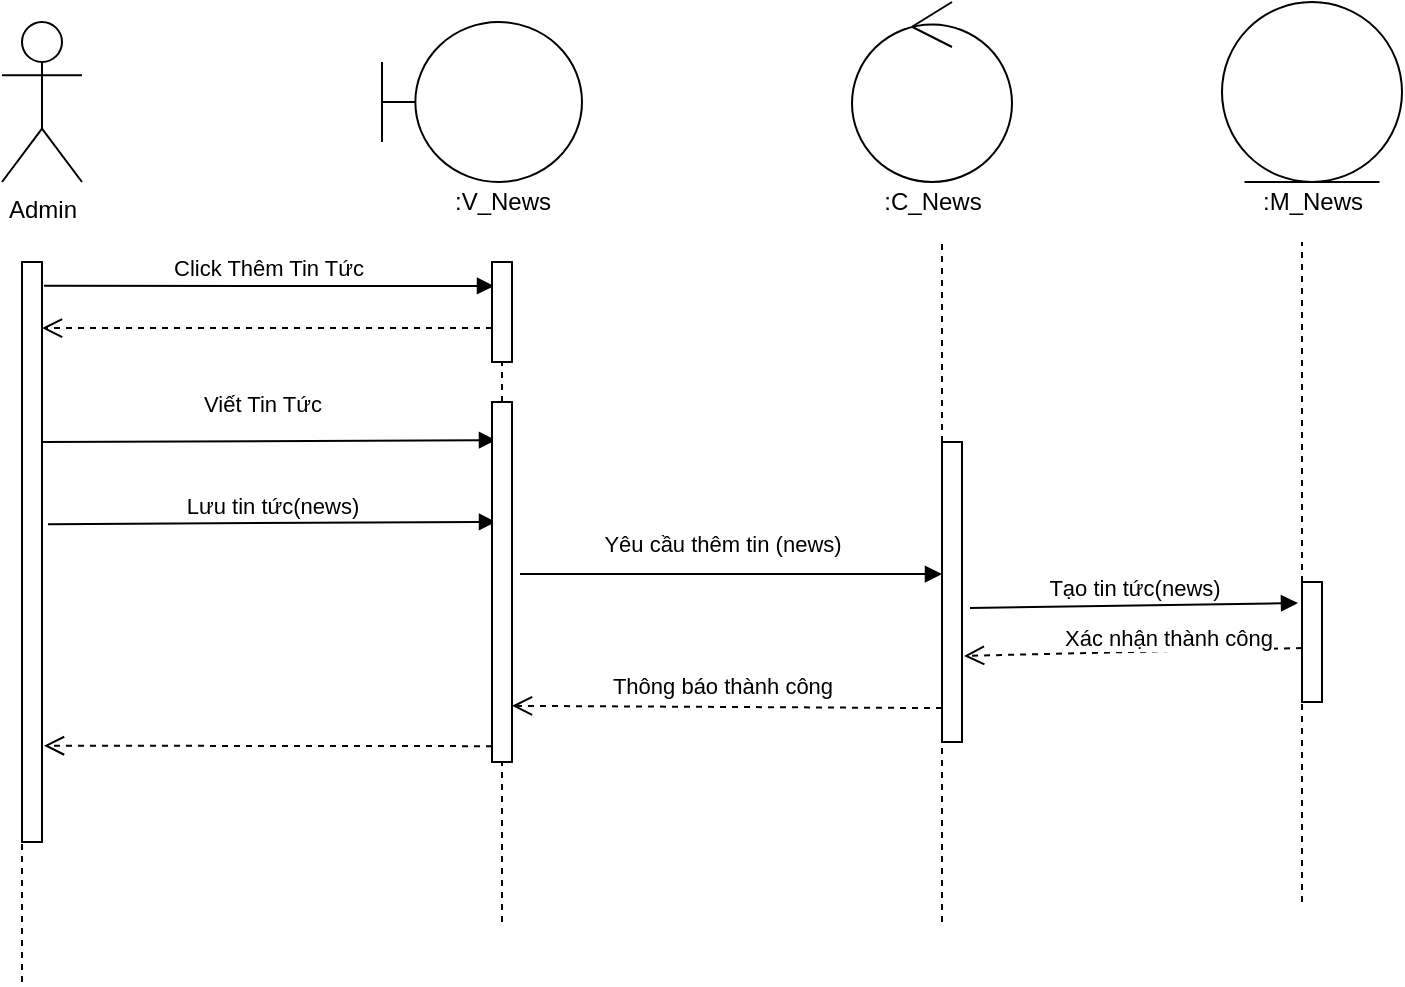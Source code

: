 <mxfile version="14.0.0" type="device"><diagram id="GMWnYlgjIEC_lPVoAoe4" name="Page-1"><mxGraphModel dx="1438" dy="1823" grid="1" gridSize="10" guides="1" tooltips="1" connect="1" arrows="1" fold="1" page="1" pageScale="1" pageWidth="827" pageHeight="1169" math="0" shadow="0"><root><mxCell id="0"/><mxCell id="1" parent="0"/><mxCell id="SrzWHEiJfFnHLyrkSpdm-1" value="Click Thêm Tin Tức" style="html=1;verticalAlign=bottom;endArrow=block;exitX=1.1;exitY=0.041;exitDx=0;exitDy=0;exitPerimeter=0;entryX=0.1;entryY=0.24;entryDx=0;entryDy=0;entryPerimeter=0;" parent="1" source="SrzWHEiJfFnHLyrkSpdm-15" target="SrzWHEiJfFnHLyrkSpdm-13" edge="1"><mxGeometry width="80" relative="1" as="geometry"><mxPoint x="97" y="123.93" as="sourcePoint"/><mxPoint x="289.5" y="123.93" as="targetPoint"/></mxGeometry></mxCell><mxCell id="SrzWHEiJfFnHLyrkSpdm-2" value="" style="html=1;verticalAlign=bottom;endArrow=open;dashed=1;endSize=8;entryX=1;entryY=0.114;entryDx=0;entryDy=0;entryPerimeter=0;exitX=0;exitY=0.66;exitDx=0;exitDy=0;exitPerimeter=0;" parent="1" source="SrzWHEiJfFnHLyrkSpdm-13" target="SrzWHEiJfFnHLyrkSpdm-15" edge="1"><mxGeometry relative="1" as="geometry"><mxPoint x="289.5" y="145.1" as="sourcePoint"/><mxPoint x="95" y="145.1" as="targetPoint"/></mxGeometry></mxCell><mxCell id="SrzWHEiJfFnHLyrkSpdm-3" value="Viết Tin Tức" style="html=1;verticalAlign=bottom;endArrow=block;exitX=1;exitY=0.345;exitDx=0;exitDy=0;exitPerimeter=0;entryX=0.2;entryY=0.106;entryDx=0;entryDy=0;entryPerimeter=0;" parent="1" target="SrzWHEiJfFnHLyrkSpdm-16" edge="1"><mxGeometry x="-0.03" y="10" width="80" relative="1" as="geometry"><mxPoint x="90" y="210.05" as="sourcePoint"/><mxPoint x="285" y="210" as="targetPoint"/><mxPoint as="offset"/></mxGeometry></mxCell><mxCell id="SrzWHEiJfFnHLyrkSpdm-4" value="Lưu tin tức(news)" style="html=1;verticalAlign=bottom;endArrow=block;exitX=1.3;exitY=0.452;exitDx=0;exitDy=0;exitPerimeter=0;entryX=0.2;entryY=0.333;entryDx=0;entryDy=0;entryPerimeter=0;" parent="1" source="SrzWHEiJfFnHLyrkSpdm-15" target="SrzWHEiJfFnHLyrkSpdm-16" edge="1"><mxGeometry width="80" relative="1" as="geometry"><mxPoint x="95" y="250.95" as="sourcePoint"/><mxPoint x="289.5" y="250.95" as="targetPoint"/></mxGeometry></mxCell><mxCell id="SrzWHEiJfFnHLyrkSpdm-5" value="Yêu cầu thêm tin (news)" style="html=1;verticalAlign=bottom;endArrow=block;exitX=1.4;exitY=0.478;exitDx=0;exitDy=0;exitPerimeter=0;" parent="1" source="SrzWHEiJfFnHLyrkSpdm-16" target="SrzWHEiJfFnHLyrkSpdm-20" edge="1"><mxGeometry x="-0.043" y="6" width="80" relative="1" as="geometry"><mxPoint x="370" y="280" as="sourcePoint"/><mxPoint x="520" y="280" as="targetPoint"/><mxPoint as="offset"/></mxGeometry></mxCell><mxCell id="SrzWHEiJfFnHLyrkSpdm-6" value="Thông báo thành công" style="html=1;verticalAlign=bottom;endArrow=open;dashed=1;endSize=8;exitX=0;exitY=0.887;exitDx=0;exitDy=0;exitPerimeter=0;entryX=1;entryY=0.844;entryDx=0;entryDy=0;entryPerimeter=0;" parent="1" source="SrzWHEiJfFnHLyrkSpdm-20" target="SrzWHEiJfFnHLyrkSpdm-16" edge="1"><mxGeometry x="0.023" y="-1" relative="1" as="geometry"><mxPoint x="528" y="331.04" as="sourcePoint"/><mxPoint x="360" y="331" as="targetPoint"/><mxPoint as="offset"/></mxGeometry></mxCell><mxCell id="SrzWHEiJfFnHLyrkSpdm-7" value=":V_News" style="text;html=1;align=center;verticalAlign=middle;resizable=0;points=[];autosize=1;" parent="1" vertex="1"><mxGeometry x="290" y="80" width="60" height="20" as="geometry"/></mxCell><mxCell id="SrzWHEiJfFnHLyrkSpdm-8" value=":C_News" style="text;html=1;align=center;verticalAlign=middle;resizable=0;points=[];autosize=1;" parent="1" vertex="1"><mxGeometry x="505" y="80" width="60" height="20" as="geometry"/></mxCell><mxCell id="SrzWHEiJfFnHLyrkSpdm-9" value="Admin" style="shape=umlActor;verticalLabelPosition=bottom;verticalAlign=top;html=1;outlineConnect=0;" parent="1" vertex="1"><mxGeometry x="70" width="40" height="80" as="geometry"/></mxCell><mxCell id="SrzWHEiJfFnHLyrkSpdm-10" value="" style="endArrow=none;dashed=1;html=1;" parent="1" edge="1"><mxGeometry width="50" height="50" relative="1" as="geometry"><mxPoint x="80" y="480" as="sourcePoint"/><mxPoint x="80" y="120" as="targetPoint"/></mxGeometry></mxCell><mxCell id="SrzWHEiJfFnHLyrkSpdm-11" value="" style="shape=umlBoundary;whiteSpace=wrap;html=1;" parent="1" vertex="1"><mxGeometry x="260" width="100" height="80" as="geometry"/></mxCell><mxCell id="SrzWHEiJfFnHLyrkSpdm-12" value="" style="endArrow=none;dashed=1;html=1;" parent="1" source="SrzWHEiJfFnHLyrkSpdm-13" edge="1"><mxGeometry width="50" height="50" relative="1" as="geometry"><mxPoint x="319.5" y="380" as="sourcePoint"/><mxPoint x="319.5" y="120" as="targetPoint"/></mxGeometry></mxCell><mxCell id="SrzWHEiJfFnHLyrkSpdm-13" value="" style="html=1;points=[];perimeter=orthogonalPerimeter;" parent="1" vertex="1"><mxGeometry x="315" y="120" width="10" height="50" as="geometry"/></mxCell><mxCell id="SrzWHEiJfFnHLyrkSpdm-14" value="" style="endArrow=none;dashed=1;html=1;" parent="1" source="SrzWHEiJfFnHLyrkSpdm-16" target="SrzWHEiJfFnHLyrkSpdm-13" edge="1"><mxGeometry width="50" height="50" relative="1" as="geometry"><mxPoint x="319.5" y="380" as="sourcePoint"/><mxPoint x="319.5" y="120" as="targetPoint"/></mxGeometry></mxCell><mxCell id="SrzWHEiJfFnHLyrkSpdm-15" value="" style="html=1;points=[];perimeter=orthogonalPerimeter;" parent="1" vertex="1"><mxGeometry x="80" y="120" width="10" height="290" as="geometry"/></mxCell><mxCell id="SrzWHEiJfFnHLyrkSpdm-16" value="" style="html=1;points=[];perimeter=orthogonalPerimeter;" parent="1" vertex="1"><mxGeometry x="315" y="190" width="10" height="180" as="geometry"/></mxCell><mxCell id="SrzWHEiJfFnHLyrkSpdm-17" value="" style="endArrow=none;dashed=1;html=1;" parent="1" target="SrzWHEiJfFnHLyrkSpdm-16" edge="1"><mxGeometry width="50" height="50" relative="1" as="geometry"><mxPoint x="320" y="450" as="sourcePoint"/><mxPoint x="319.5" y="170" as="targetPoint"/></mxGeometry></mxCell><mxCell id="SrzWHEiJfFnHLyrkSpdm-18" value="" style="ellipse;shape=umlControl;whiteSpace=wrap;html=1;" parent="1" vertex="1"><mxGeometry x="495" y="-10" width="80" height="90" as="geometry"/></mxCell><mxCell id="SrzWHEiJfFnHLyrkSpdm-19" value="" style="endArrow=none;dashed=1;html=1;" parent="1" edge="1"><mxGeometry width="50" height="50" relative="1" as="geometry"><mxPoint x="540" y="450" as="sourcePoint"/><mxPoint x="540" y="110" as="targetPoint"/></mxGeometry></mxCell><mxCell id="SrzWHEiJfFnHLyrkSpdm-20" value="" style="html=1;points=[];perimeter=orthogonalPerimeter;" parent="1" vertex="1"><mxGeometry x="540" y="210" width="10" height="150" as="geometry"/></mxCell><mxCell id="SrzWHEiJfFnHLyrkSpdm-21" value="" style="html=1;verticalAlign=bottom;endArrow=open;dashed=1;endSize=8;exitX=0;exitY=0.956;exitDx=0;exitDy=0;exitPerimeter=0;entryX=1.1;entryY=0.834;entryDx=0;entryDy=0;entryPerimeter=0;" parent="1" source="SrzWHEiJfFnHLyrkSpdm-16" target="SrzWHEiJfFnHLyrkSpdm-15" edge="1"><mxGeometry relative="1" as="geometry"><mxPoint x="220" y="360" as="sourcePoint"/><mxPoint x="85" y="350" as="targetPoint"/></mxGeometry></mxCell><mxCell id="SrzWHEiJfFnHLyrkSpdm-22" value="" style="ellipse;shape=umlEntity;whiteSpace=wrap;html=1;" parent="1" vertex="1"><mxGeometry x="680" y="-10" width="90" height="90" as="geometry"/></mxCell><mxCell id="SrzWHEiJfFnHLyrkSpdm-23" value=":M_News" style="text;html=1;align=center;verticalAlign=middle;resizable=0;points=[];autosize=1;" parent="1" vertex="1"><mxGeometry x="695" y="80" width="60" height="20" as="geometry"/></mxCell><mxCell id="SrzWHEiJfFnHLyrkSpdm-24" value="" style="endArrow=none;dashed=1;html=1;" parent="1" source="SrzWHEiJfFnHLyrkSpdm-26" edge="1"><mxGeometry width="50" height="50" relative="1" as="geometry"><mxPoint x="720" y="440" as="sourcePoint"/><mxPoint x="720" y="110" as="targetPoint"/></mxGeometry></mxCell><mxCell id="SrzWHEiJfFnHLyrkSpdm-25" value="Tạo tin tức(news)" style="html=1;verticalAlign=bottom;endArrow=block;exitX=1.4;exitY=0.553;exitDx=0;exitDy=0;exitPerimeter=0;entryX=-0.2;entryY=0.175;entryDx=0;entryDy=0;entryPerimeter=0;" parent="1" source="SrzWHEiJfFnHLyrkSpdm-20" target="SrzWHEiJfFnHLyrkSpdm-26" edge="1"><mxGeometry width="80" relative="1" as="geometry"><mxPoint x="370" y="250" as="sourcePoint"/><mxPoint x="720" y="285" as="targetPoint"/></mxGeometry></mxCell><mxCell id="SrzWHEiJfFnHLyrkSpdm-26" value="" style="html=1;points=[];perimeter=orthogonalPerimeter;" parent="1" vertex="1"><mxGeometry x="720" y="280" width="10" height="60" as="geometry"/></mxCell><mxCell id="SrzWHEiJfFnHLyrkSpdm-27" value="" style="endArrow=none;dashed=1;html=1;" parent="1" target="SrzWHEiJfFnHLyrkSpdm-26" edge="1"><mxGeometry width="50" height="50" relative="1" as="geometry"><mxPoint x="720" y="440" as="sourcePoint"/><mxPoint x="720" y="120" as="targetPoint"/></mxGeometry></mxCell><mxCell id="SrzWHEiJfFnHLyrkSpdm-28" value="Xác nhận thành công" style="html=1;verticalAlign=bottom;endArrow=open;dashed=1;endSize=8;exitX=0;exitY=0.55;exitDx=0;exitDy=0;exitPerimeter=0;entryX=1.1;entryY=0.713;entryDx=0;entryDy=0;entryPerimeter=0;" parent="1" source="SrzWHEiJfFnHLyrkSpdm-26" target="SrzWHEiJfFnHLyrkSpdm-20" edge="1"><mxGeometry x="-0.207" y="2" relative="1" as="geometry"><mxPoint x="450" y="250" as="sourcePoint"/><mxPoint x="370" y="250" as="targetPoint"/><mxPoint as="offset"/></mxGeometry></mxCell></root></mxGraphModel></diagram></mxfile>